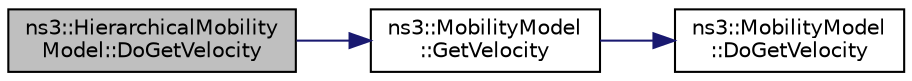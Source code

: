 digraph "ns3::HierarchicalMobilityModel::DoGetVelocity"
{
  edge [fontname="Helvetica",fontsize="10",labelfontname="Helvetica",labelfontsize="10"];
  node [fontname="Helvetica",fontsize="10",shape=record];
  rankdir="LR";
  Node1 [label="ns3::HierarchicalMobility\lModel::DoGetVelocity",height=0.2,width=0.4,color="black", fillcolor="grey75", style="filled", fontcolor="black"];
  Node1 -> Node2 [color="midnightblue",fontsize="10",style="solid"];
  Node2 [label="ns3::MobilityModel\l::GetVelocity",height=0.2,width=0.4,color="black", fillcolor="white", style="filled",URL="$d4/dc5/classns3_1_1MobilityModel.html#a77004c56b45773bf57bdd3750887ced3"];
  Node2 -> Node3 [color="midnightblue",fontsize="10",style="solid"];
  Node3 [label="ns3::MobilityModel\l::DoGetVelocity",height=0.2,width=0.4,color="black", fillcolor="white", style="filled",URL="$d4/dc5/classns3_1_1MobilityModel.html#aeb712201a80442ef941d4b460f98aebf"];
}

